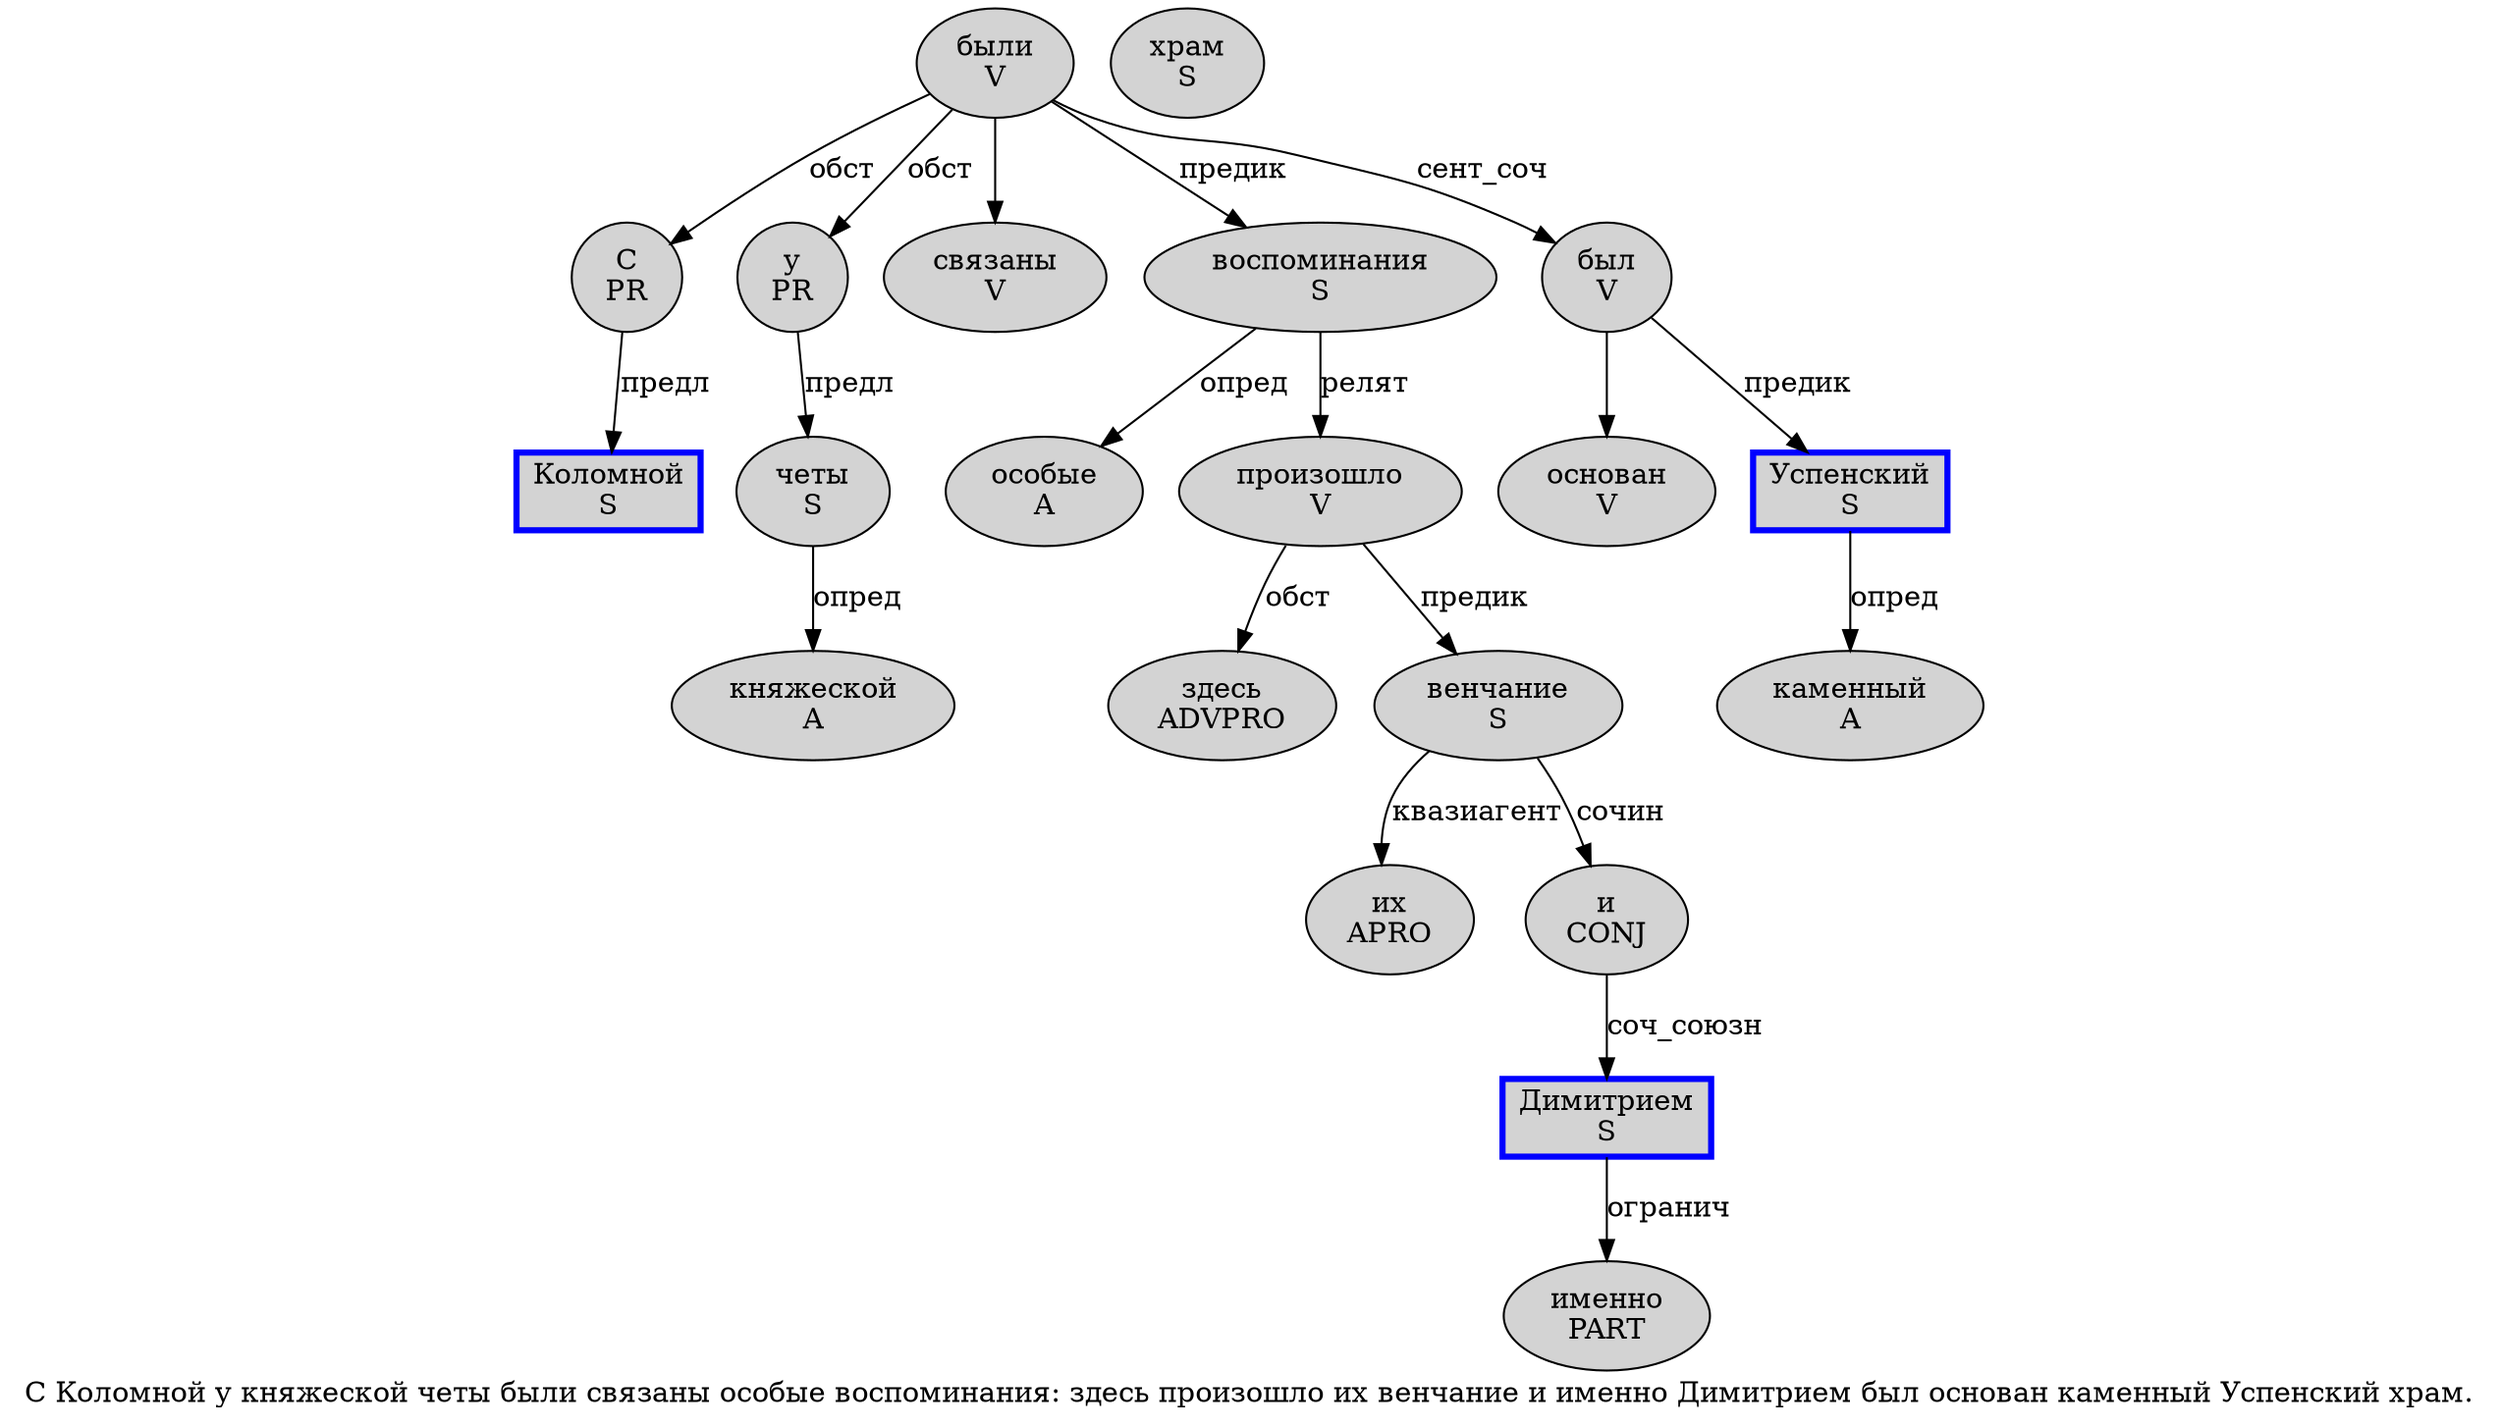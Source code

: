 digraph SENTENCE_951 {
	graph [label="С Коломной у княжеской четы были связаны особые воспоминания: здесь произошло их венчание и именно Димитрием был основан каменный Успенский храм."]
	node [style=filled]
		0 [label="С
PR" color="" fillcolor=lightgray penwidth=1 shape=ellipse]
		1 [label="Коломной
S" color=blue fillcolor=lightgray penwidth=3 shape=box]
		2 [label="у
PR" color="" fillcolor=lightgray penwidth=1 shape=ellipse]
		3 [label="княжеской
A" color="" fillcolor=lightgray penwidth=1 shape=ellipse]
		4 [label="четы
S" color="" fillcolor=lightgray penwidth=1 shape=ellipse]
		5 [label="были
V" color="" fillcolor=lightgray penwidth=1 shape=ellipse]
		6 [label="связаны
V" color="" fillcolor=lightgray penwidth=1 shape=ellipse]
		7 [label="особые
A" color="" fillcolor=lightgray penwidth=1 shape=ellipse]
		8 [label="воспоминания
S" color="" fillcolor=lightgray penwidth=1 shape=ellipse]
		10 [label="здесь
ADVPRO" color="" fillcolor=lightgray penwidth=1 shape=ellipse]
		11 [label="произошло
V" color="" fillcolor=lightgray penwidth=1 shape=ellipse]
		12 [label="их
APRO" color="" fillcolor=lightgray penwidth=1 shape=ellipse]
		13 [label="венчание
S" color="" fillcolor=lightgray penwidth=1 shape=ellipse]
		14 [label="и
CONJ" color="" fillcolor=lightgray penwidth=1 shape=ellipse]
		15 [label="именно
PART" color="" fillcolor=lightgray penwidth=1 shape=ellipse]
		16 [label="Димитрием
S" color=blue fillcolor=lightgray penwidth=3 shape=box]
		17 [label="был
V" color="" fillcolor=lightgray penwidth=1 shape=ellipse]
		18 [label="основан
V" color="" fillcolor=lightgray penwidth=1 shape=ellipse]
		19 [label="каменный
A" color="" fillcolor=lightgray penwidth=1 shape=ellipse]
		20 [label="Успенский
S" color=blue fillcolor=lightgray penwidth=3 shape=box]
		21 [label="храм
S" color="" fillcolor=lightgray penwidth=1 shape=ellipse]
			20 -> 19 [label="опред"]
			13 -> 12 [label="квазиагент"]
			13 -> 14 [label="сочин"]
			2 -> 4 [label="предл"]
			4 -> 3 [label="опред"]
			8 -> 7 [label="опред"]
			8 -> 11 [label="релят"]
			16 -> 15 [label="огранич"]
			14 -> 16 [label="соч_союзн"]
			0 -> 1 [label="предл"]
			17 -> 18
			17 -> 20 [label="предик"]
			11 -> 10 [label="обст"]
			11 -> 13 [label="предик"]
			5 -> 0 [label="обст"]
			5 -> 2 [label="обст"]
			5 -> 6
			5 -> 8 [label="предик"]
			5 -> 17 [label="сент_соч"]
}